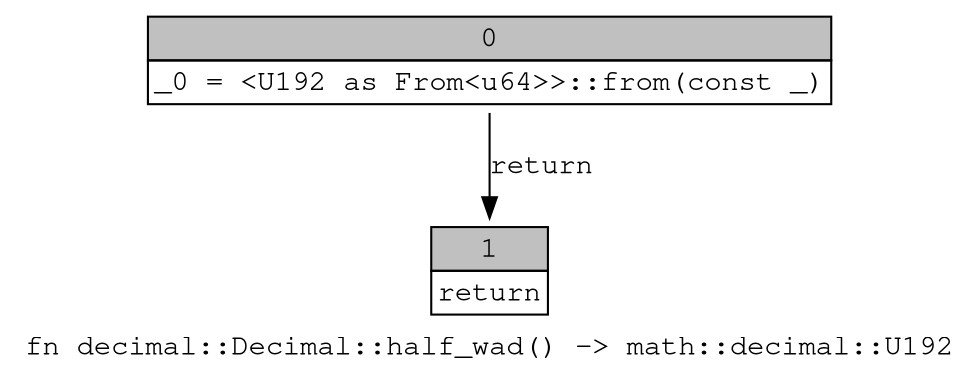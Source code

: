 digraph Mir_0_126 {
    graph [fontname="Courier, monospace"];
    node [fontname="Courier, monospace"];
    edge [fontname="Courier, monospace"];
    label=<fn decimal::Decimal::half_wad() -&gt; math::decimal::U192<br align="left"/>>;
    bb0__0_126 [shape="none", label=<<table border="0" cellborder="1" cellspacing="0"><tr><td bgcolor="gray" align="center" colspan="1">0</td></tr><tr><td align="left">_0 = &lt;U192 as From&lt;u64&gt;&gt;::from(const _)</td></tr></table>>];
    bb1__0_126 [shape="none", label=<<table border="0" cellborder="1" cellspacing="0"><tr><td bgcolor="gray" align="center" colspan="1">1</td></tr><tr><td align="left">return</td></tr></table>>];
    bb0__0_126 -> bb1__0_126 [label="return"];
}
